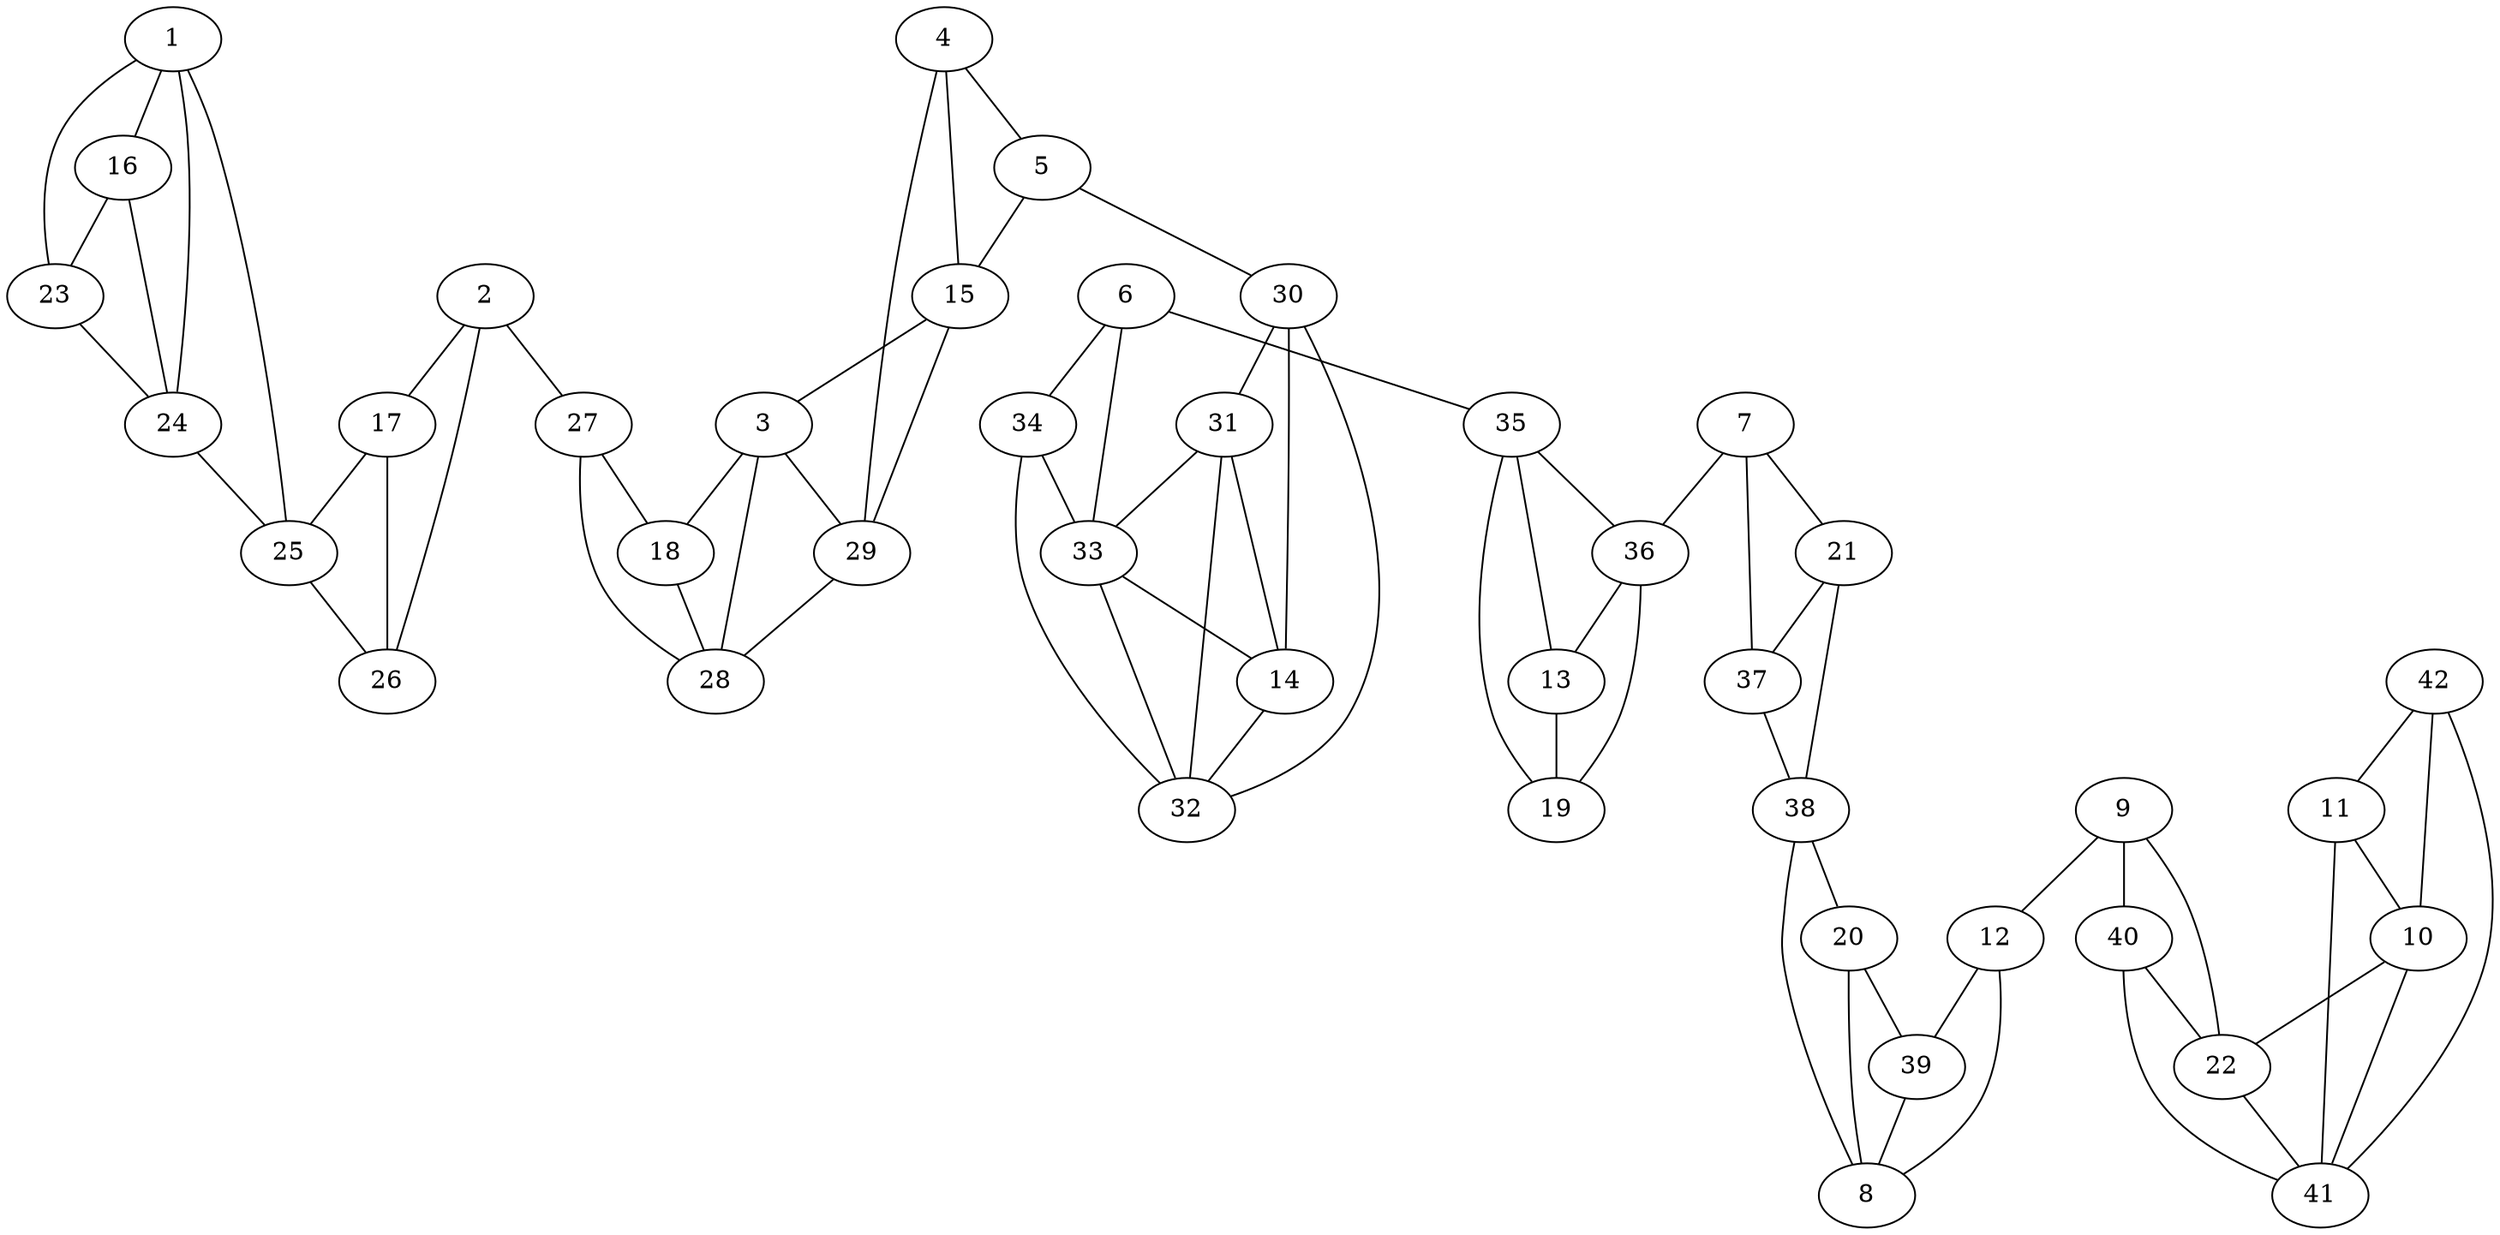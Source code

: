 graph pdb1nah {
	1	 [aaLength=10,
		sequence=YIGSHTCVQL,
		type=0];
	16	 [aaLength=5,
		sequence=RVLVT,
		type=1];
	1 -- 16	 [distance0="9.0",
		frequency=1,
		type0=3];
	23	 [aaLength=4,
		sequence=VTGG,
		type=2];
	1 -- 23	 [distance0="6.0",
		frequency=1,
		type0=2];
	24	 [aaLength=4,
		sequence=GGSG,
		type=2];
	1 -- 24	 [distance0="4.0",
		frequency=1,
		type0=1];
	2	 [aaLength=8,
		sequence=RSVLPVIE,
		type=0];
	17	 [aaLength=6,
		sequence=DVIILD,
		type=1];
	2 -- 17	 [distance0="12.0",
		frequency=1,
		type0=3];
	26	 [aaLength=4,
		sequence=LCNS,
		type=2];
	2 -- 26	 [distance0="5.0",
		frequency=1,
		type0=1];
	27	 [aaLength=4,
		sequence=RLGG,
		type=2];
	2 -- 27	 [distance0="8.0",
		distance1="0.0",
		frequency=2,
		type0=2,
		type1=5];
	3	 [aaLength=8,
		sequence=EALMTEIL,
		type=0];
	18	 [aaLength=4,
		sequence=TFVE,
		type=1];
	3 -- 18	 [distance0="9.0",
		frequency=1,
		type0=3];
	28	 [aaLength=4,
		sequence=DIRN,
		type=2];
	3 -- 28	 [distance0="4.0",
		frequency=1,
		type0=1];
	29	 [aaLength=4,
		sequence=HDHA,
		type=2];
	3 -- 29	 [distance0="8.0",
		distance1="0.0",
		frequency=2,
		type0=2,
		type1=5];
	4	 [aaLength=6,
		sequence=VGESVQ,
		type=0];
	5	 [aaLength=19,
		sequence=PLEYYDNNVNGTLRLISAM,
		type=0];
	4 -- 5	 [distance0="7.0",
		distance1="0.0",
		frequency=2,
		type0=1,
		type1=4];
	15	 [aaLength=4,
		sequence=TVIH,
		type=1];
	4 -- 15	 [distance0="10.0",
		frequency=1,
		type0=2];
	4 -- 29	 [distance0="16.0",
		frequency=1,
		type0=3];
	5 -- 15	 [distance0="17.0",
		frequency=1,
		type0=2];
	30	 [aaLength=4,
		sequence=RAAN,
		type=2];
	5 -- 30	 [distance0="19.0",
		distance1="0.0",
		frequency=2,
		type0=3,
		type1=5];
	6	 [aaLength=19,
		sequence=PYGKSKLMVEQILTDLQKA,
		type=0];
	33	 [aaLength=4,
		sequence=TVYG,
		type=2];
	6 -- 33	 [distance0="22.0",
		frequency=1,
		type0=3];
	34	 [aaLength=4,
		sequence=VESF,
		type=2];
	6 -- 34	 [distance0="11.0",
		frequency=1,
		type0=1];
	35	 [aaLength=4,
		sequence=QPDW,
		type=2];
	6 -- 35	 [distance0="19.0",
		distance1="0.0",
		frequency=2,
		type0=2,
		type1=5];
	7	 [aaLength=7,
		sequence=LMPYIAQ,
		type=0];
	21	 [aaLength=4,
		sequence=LAIF,
		type=1];
	7 -- 21	 [distance0="15.0",
		frequency=1,
		type0=2];
	36	 [aaLength=4,
		sequence=HPSG,
		type=2];
	7 -- 36	 [distance0="16.0",
		frequency=1,
		type0=3];
	37	 [aaLength=4,
		sequence=VAVG,
		type=2];
	7 -- 37	 [distance0="7.0",
		distance1="0.0",
		frequency=2,
		type0=1,
		type1=5];
	8	 [aaLength=14,
		sequence=VMDLADGHVVAMEK,
		type=0];
	20	 [aaLength=3,
		sequence=YIH,
		type=1];
	8 -- 20	 [distance0="3.0",
		frequency=1,
		type0=1];
	38	 [aaLength=4,
		sequence=TEDG,
		type=2];
	8 -- 38	 [distance0="12.0",
		frequency=1,
		type0=2];
	9	 [aaLength=9,
		sequence=VLDVVNAFS,
		type=0];
	12	 [aaLength=7,
		sequence=GVHIYNL,
		type=1];
	9 -- 12	 [distance0="14.0",
		frequency=1,
		type0=2];
	22	 [aaLength=4,
		sequence=YHFA,
		type=1];
	9 -- 22	 [distance0="17.0",
		frequency=1,
		type0=3];
	40	 [aaLength=4,
		sequence=KACG,
		type=2];
	9 -- 40	 [distance0="9.0",
		distance1="0.0",
		frequency=2,
		type0=1,
		type1=5];
	10	 [aaLength=6,
		sequence=SKADRE,
		type=0];
	10 -- 22	 [distance0="18.0",
		frequency=1,
		type0=3];
	41	 [aaLength=4,
		sequence=REGD,
		type=2];
	10 -- 41	 [distance0="12.0",
		frequency=1,
		type0=1];
	11	 [aaLength=14,
		sequence=LDEMAQDTWHWQSR,
		type=0];
	11 -- 10	 [distance0="14.0",
		frequency=1,
		type0=1];
	11 -- 41	 [distance0="26.0",
		frequency=1,
		type0=3];
	12 -- 8	 [distance0="19.0",
		frequency=1,
		type0=3];
	39	 [aaLength=4,
		sequence=LANK,
		type=2];
	12 -- 39	 [distance0="5.0",
		frequency=1,
		type0=1];
	13	 [aaLength=7,
		sequence=SIALLRY,
		type=1];
	19	 [aaLength=3,
		sequence=NPV,
		type=1];
	13 -- 19	 [distance0="8.0",
		distance1="0.0",
		frequency=2,
		type0=2,
		type1=4];
	13 -- 35	 [distance0="4.0",
		frequency=1,
		type0=1];
	14	 [aaLength=7,
		sequence=NFIFSSS,
		type=1];
	14 -- 30	 [distance0="6.0",
		frequency=1,
		type0=1];
	31	 [aaLength=4,
		sequence=SATV,
		type=2];
	14 -- 31	 [distance0="6.0",
		distance1="0.0",
		frequency=2,
		type0=2,
		type1=5];
	32	 [aaLength=4,
		sequence=ATVY,
		type=2];
	14 -- 32	 [distance0="7.0",
		frequency=1,
		type0=3];
	15 -- 3	 [distance0="14.0",
		frequency=1,
		type0=3];
	15 -- 29	 [distance0="6.0",
		frequency=1,
		type0=1];
	16 -- 23	 [distance0="3.0",
		distance1="0.0",
		frequency=2,
		type0=1,
		type1=5];
	16 -- 24	 [distance0="5.0",
		frequency=1,
		type0=2];
	25	 [aaLength=4,
		sequence=LQNG,
		type=2];
	17 -- 25	 [distance0="5.0",
		frequency=1,
		type0=1];
	17 -- 26	 [distance0="7.0",
		distance1="0.0",
		frequency=2,
		type0=2,
		type1=4];
	18 -- 28	 [distance0="5.0",
		distance1="0.0",
		frequency=2,
		type0=1,
		type1=4];
	19 -- 36	 [distance0="5.0",
		distance1="0.0",
		frequency=2,
		type0=1,
		type1=4];
	20 -- 39	 [distance0="17.0",
		frequency=1,
		type0=3];
	21 -- 37	 [distance0="8.0",
		frequency=1,
		type0=1];
	21 -- 38	 [distance0="9.0",
		distance1="0.0",
		frequency=2,
		type0=2,
		type1=4];
	22 -- 41	 [distance0="6.0",
		distance1="0.0",
		frequency=2,
		type0=1,
		type1=4];
	23 -- 24	 [distance0="2.0",
		distance1="0.0",
		frequency=2,
		type0=1,
		type1=5];
	24 -- 25	 [distance0="0.0",
		frequency=1,
		type0=4];
	25 -- 1	 [distance0="10.0",
		frequency=1,
		type0=2];
	25 -- 26	 [distance0="12.0",
		frequency=1,
		type0=3];
	27 -- 18	 [distance0="7.0",
		distance1="0.0",
		frequency=2,
		type0=1,
		type1=4];
	27 -- 28	 [distance0="12.0",
		frequency=1,
		type0=3];
	29 -- 28	 [distance0="12.0",
		frequency=1,
		type0=3];
	30 -- 31	 [distance0="12.0",
		frequency=1,
		type0=2];
	30 -- 32	 [distance0="13.0",
		frequency=1,
		type0=3];
	31 -- 32	 [distance0="1.0",
		distance1="0.0",
		frequency=2,
		type0=1,
		type1=5];
	31 -- 33	 [distance0="2.0",
		frequency=1,
		type0=2];
	33 -- 14	 [distance0="8.0",
		frequency=1,
		type0=3];
	33 -- 32	 [distance0="1.0",
		frequency=1,
		type0=1];
	34 -- 32	 [distance0="12.0",
		frequency=1,
		type0=3];
	34 -- 33	 [distance0="11.0",
		frequency=1,
		type0=2];
	35 -- 19	 [distance0="12.0",
		frequency=1,
		type0=2];
	35 -- 36	 [distance0="17.0",
		frequency=1,
		type0=3];
	36 -- 13	 [distance0="13.0",
		frequency=1,
		type0=2];
	37 -- 38	 [distance0="17.0",
		frequency=1,
		type0=3];
	38 -- 20	 [distance0="9.0",
		distance1="0.0",
		frequency=2,
		type0=1,
		type1=4];
	39 -- 8	 [distance0="14.0",
		frequency=1,
		type0=2];
	40 -- 22	 [distance0="8.0",
		distance1="0.0",
		frequency=2,
		type0=1,
		type1=4];
	40 -- 41	 [distance0="14.0",
		frequency=1,
		type0=3];
	42	 [aaLength=4,
		sequence=HPQG,
		type=2];
	42 -- 10	 [distance0="28.0",
		frequency=1,
		type0=2];
	42 -- 11	 [distance0="14.0",
		frequency=1,
		type0=1];
	42 -- 41	 [distance0="40.0",
		frequency=1,
		type0=3];
}
